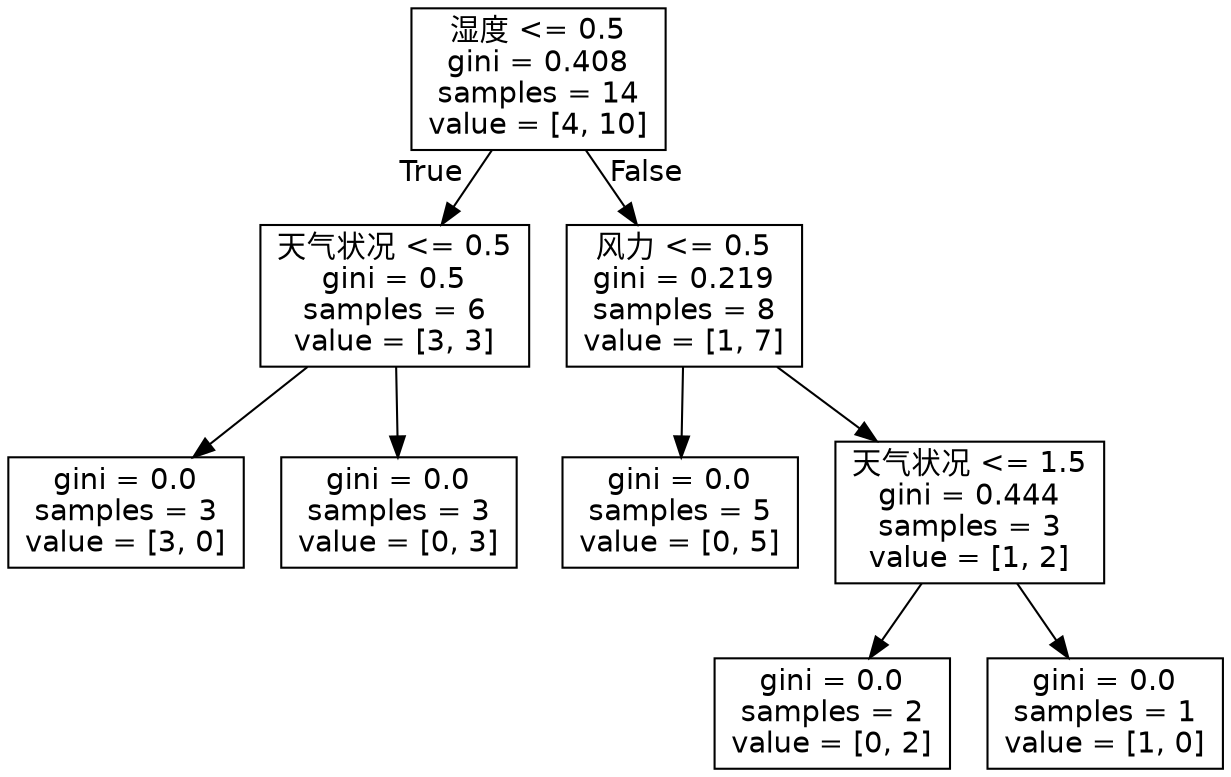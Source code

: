 digraph Tree {
node [shape=box, fontname="helvetica"] ;
edge [fontname="helvetica"] ;
0 [label="湿度 <= 0.5\ngini = 0.408\nsamples = 14\nvalue = [4, 10]"] ;
1 [label="天气状况 <= 0.5\ngini = 0.5\nsamples = 6\nvalue = [3, 3]"] ;
0 -> 1 [labeldistance=2.5, labelangle=45, headlabel="True"] ;
2 [label="gini = 0.0\nsamples = 3\nvalue = [3, 0]"] ;
1 -> 2 ;
3 [label="gini = 0.0\nsamples = 3\nvalue = [0, 3]"] ;
1 -> 3 ;
4 [label="风力 <= 0.5\ngini = 0.219\nsamples = 8\nvalue = [1, 7]"] ;
0 -> 4 [labeldistance=2.5, labelangle=-45, headlabel="False"] ;
5 [label="gini = 0.0\nsamples = 5\nvalue = [0, 5]"] ;
4 -> 5 ;
6 [label="天气状况 <= 1.5\ngini = 0.444\nsamples = 3\nvalue = [1, 2]"] ;
4 -> 6 ;
7 [label="gini = 0.0\nsamples = 2\nvalue = [0, 2]"] ;
6 -> 7 ;
8 [label="gini = 0.0\nsamples = 1\nvalue = [1, 0]"] ;
6 -> 8 ;
}
